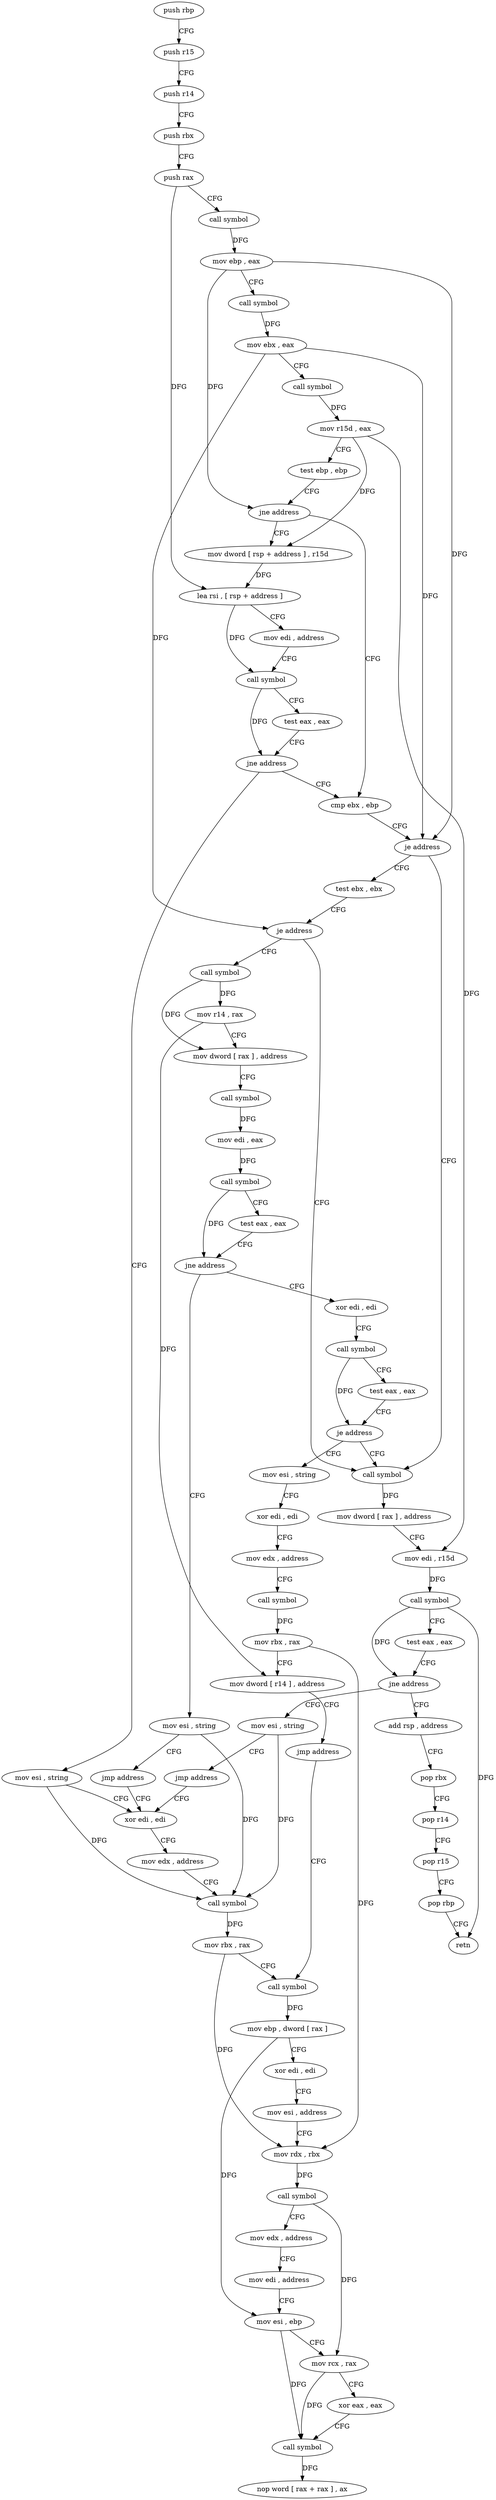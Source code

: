 digraph "func" {
"4203792" [label = "push rbp" ]
"4203793" [label = "push r15" ]
"4203795" [label = "push r14" ]
"4203797" [label = "push rbx" ]
"4203798" [label = "push rax" ]
"4203799" [label = "call symbol" ]
"4203804" [label = "mov ebp , eax" ]
"4203806" [label = "call symbol" ]
"4203811" [label = "mov ebx , eax" ]
"4203813" [label = "call symbol" ]
"4203818" [label = "mov r15d , eax" ]
"4203821" [label = "test ebp , ebp" ]
"4203823" [label = "jne address" ]
"4203849" [label = "cmp ebx , ebp" ]
"4203825" [label = "mov dword [ rsp + address ] , r15d" ]
"4203851" [label = "je address" ]
"4203898" [label = "call symbol" ]
"4203853" [label = "test ebx , ebx" ]
"4203830" [label = "lea rsi , [ rsp + address ]" ]
"4203835" [label = "mov edi , address" ]
"4203840" [label = "call symbol" ]
"4203845" [label = "test eax , eax" ]
"4203847" [label = "jne address" ]
"4203975" [label = "mov esi , string" ]
"4203903" [label = "mov dword [ rax ] , address" ]
"4203909" [label = "mov edi , r15d" ]
"4203912" [label = "call symbol" ]
"4203917" [label = "test eax , eax" ]
"4203919" [label = "jne address" ]
"4203932" [label = "mov esi , string" ]
"4203921" [label = "add rsp , address" ]
"4203855" [label = "je address" ]
"4203857" [label = "call symbol" ]
"4203980" [label = "xor edi , edi" ]
"4203937" [label = "jmp address" ]
"4203925" [label = "pop rbx" ]
"4203926" [label = "pop r14" ]
"4203928" [label = "pop r15" ]
"4203930" [label = "pop rbp" ]
"4203931" [label = "retn" ]
"4203862" [label = "mov r14 , rax" ]
"4203865" [label = "mov dword [ rax ] , address" ]
"4203871" [label = "call symbol" ]
"4203876" [label = "mov edi , eax" ]
"4203878" [label = "call symbol" ]
"4203883" [label = "test eax , eax" ]
"4203885" [label = "jne address" ]
"4203939" [label = "mov esi , string" ]
"4203887" [label = "xor edi , edi" ]
"4203982" [label = "mov edx , address" ]
"4203987" [label = "call symbol" ]
"4203992" [label = "mov rbx , rax" ]
"4203995" [label = "call symbol" ]
"4203944" [label = "jmp address" ]
"4203889" [label = "call symbol" ]
"4203894" [label = "test eax , eax" ]
"4203896" [label = "je address" ]
"4203946" [label = "mov esi , string" ]
"4203951" [label = "xor edi , edi" ]
"4203953" [label = "mov edx , address" ]
"4203958" [label = "call symbol" ]
"4203963" [label = "mov rbx , rax" ]
"4203966" [label = "mov dword [ r14 ] , address" ]
"4203973" [label = "jmp address" ]
"4204000" [label = "mov ebp , dword [ rax ]" ]
"4204002" [label = "xor edi , edi" ]
"4204004" [label = "mov esi , address" ]
"4204009" [label = "mov rdx , rbx" ]
"4204012" [label = "call symbol" ]
"4204017" [label = "mov edx , address" ]
"4204022" [label = "mov edi , address" ]
"4204027" [label = "mov esi , ebp" ]
"4204029" [label = "mov rcx , rax" ]
"4204032" [label = "xor eax , eax" ]
"4204034" [label = "call symbol" ]
"4204039" [label = "nop word [ rax + rax ] , ax" ]
"4203792" -> "4203793" [ label = "CFG" ]
"4203793" -> "4203795" [ label = "CFG" ]
"4203795" -> "4203797" [ label = "CFG" ]
"4203797" -> "4203798" [ label = "CFG" ]
"4203798" -> "4203799" [ label = "CFG" ]
"4203798" -> "4203830" [ label = "DFG" ]
"4203799" -> "4203804" [ label = "DFG" ]
"4203804" -> "4203806" [ label = "CFG" ]
"4203804" -> "4203823" [ label = "DFG" ]
"4203804" -> "4203851" [ label = "DFG" ]
"4203806" -> "4203811" [ label = "DFG" ]
"4203811" -> "4203813" [ label = "CFG" ]
"4203811" -> "4203851" [ label = "DFG" ]
"4203811" -> "4203855" [ label = "DFG" ]
"4203813" -> "4203818" [ label = "DFG" ]
"4203818" -> "4203821" [ label = "CFG" ]
"4203818" -> "4203825" [ label = "DFG" ]
"4203818" -> "4203909" [ label = "DFG" ]
"4203821" -> "4203823" [ label = "CFG" ]
"4203823" -> "4203849" [ label = "CFG" ]
"4203823" -> "4203825" [ label = "CFG" ]
"4203849" -> "4203851" [ label = "CFG" ]
"4203825" -> "4203830" [ label = "DFG" ]
"4203851" -> "4203898" [ label = "CFG" ]
"4203851" -> "4203853" [ label = "CFG" ]
"4203898" -> "4203903" [ label = "DFG" ]
"4203853" -> "4203855" [ label = "CFG" ]
"4203830" -> "4203835" [ label = "CFG" ]
"4203830" -> "4203840" [ label = "DFG" ]
"4203835" -> "4203840" [ label = "CFG" ]
"4203840" -> "4203845" [ label = "CFG" ]
"4203840" -> "4203847" [ label = "DFG" ]
"4203845" -> "4203847" [ label = "CFG" ]
"4203847" -> "4203975" [ label = "CFG" ]
"4203847" -> "4203849" [ label = "CFG" ]
"4203975" -> "4203980" [ label = "CFG" ]
"4203975" -> "4203987" [ label = "DFG" ]
"4203903" -> "4203909" [ label = "CFG" ]
"4203909" -> "4203912" [ label = "DFG" ]
"4203912" -> "4203917" [ label = "CFG" ]
"4203912" -> "4203919" [ label = "DFG" ]
"4203912" -> "4203931" [ label = "DFG" ]
"4203917" -> "4203919" [ label = "CFG" ]
"4203919" -> "4203932" [ label = "CFG" ]
"4203919" -> "4203921" [ label = "CFG" ]
"4203932" -> "4203937" [ label = "CFG" ]
"4203932" -> "4203987" [ label = "DFG" ]
"4203921" -> "4203925" [ label = "CFG" ]
"4203855" -> "4203898" [ label = "CFG" ]
"4203855" -> "4203857" [ label = "CFG" ]
"4203857" -> "4203862" [ label = "DFG" ]
"4203857" -> "4203865" [ label = "DFG" ]
"4203980" -> "4203982" [ label = "CFG" ]
"4203937" -> "4203980" [ label = "CFG" ]
"4203925" -> "4203926" [ label = "CFG" ]
"4203926" -> "4203928" [ label = "CFG" ]
"4203928" -> "4203930" [ label = "CFG" ]
"4203930" -> "4203931" [ label = "CFG" ]
"4203862" -> "4203865" [ label = "CFG" ]
"4203862" -> "4203966" [ label = "DFG" ]
"4203865" -> "4203871" [ label = "CFG" ]
"4203871" -> "4203876" [ label = "DFG" ]
"4203876" -> "4203878" [ label = "DFG" ]
"4203878" -> "4203883" [ label = "CFG" ]
"4203878" -> "4203885" [ label = "DFG" ]
"4203883" -> "4203885" [ label = "CFG" ]
"4203885" -> "4203939" [ label = "CFG" ]
"4203885" -> "4203887" [ label = "CFG" ]
"4203939" -> "4203944" [ label = "CFG" ]
"4203939" -> "4203987" [ label = "DFG" ]
"4203887" -> "4203889" [ label = "CFG" ]
"4203982" -> "4203987" [ label = "CFG" ]
"4203987" -> "4203992" [ label = "DFG" ]
"4203992" -> "4203995" [ label = "CFG" ]
"4203992" -> "4204009" [ label = "DFG" ]
"4203995" -> "4204000" [ label = "DFG" ]
"4203944" -> "4203980" [ label = "CFG" ]
"4203889" -> "4203894" [ label = "CFG" ]
"4203889" -> "4203896" [ label = "DFG" ]
"4203894" -> "4203896" [ label = "CFG" ]
"4203896" -> "4203946" [ label = "CFG" ]
"4203896" -> "4203898" [ label = "CFG" ]
"4203946" -> "4203951" [ label = "CFG" ]
"4203951" -> "4203953" [ label = "CFG" ]
"4203953" -> "4203958" [ label = "CFG" ]
"4203958" -> "4203963" [ label = "DFG" ]
"4203963" -> "4203966" [ label = "CFG" ]
"4203963" -> "4204009" [ label = "DFG" ]
"4203966" -> "4203973" [ label = "CFG" ]
"4203973" -> "4203995" [ label = "CFG" ]
"4204000" -> "4204002" [ label = "CFG" ]
"4204000" -> "4204027" [ label = "DFG" ]
"4204002" -> "4204004" [ label = "CFG" ]
"4204004" -> "4204009" [ label = "CFG" ]
"4204009" -> "4204012" [ label = "DFG" ]
"4204012" -> "4204017" [ label = "CFG" ]
"4204012" -> "4204029" [ label = "DFG" ]
"4204017" -> "4204022" [ label = "CFG" ]
"4204022" -> "4204027" [ label = "CFG" ]
"4204027" -> "4204029" [ label = "CFG" ]
"4204027" -> "4204034" [ label = "DFG" ]
"4204029" -> "4204032" [ label = "CFG" ]
"4204029" -> "4204034" [ label = "DFG" ]
"4204032" -> "4204034" [ label = "CFG" ]
"4204034" -> "4204039" [ label = "DFG" ]
}
